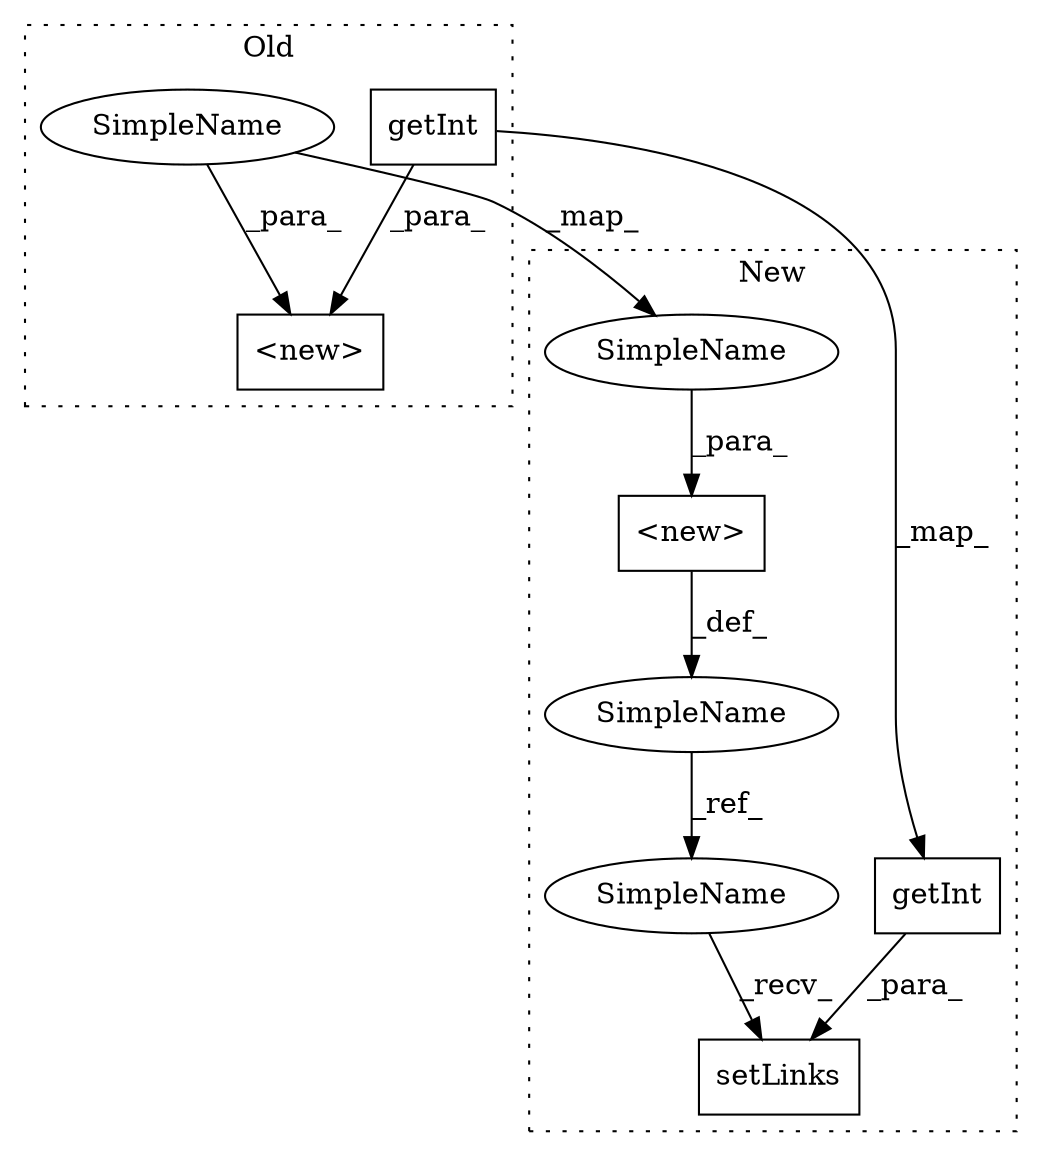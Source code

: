 digraph G {
subgraph cluster0 {
1 [label="getInt" a="32" s="24893" l="8" shape="box"];
6 [label="<new>" a="14" s="24849,24901" l="24,2" shape="box"];
7 [label="SimpleName" a="42" s="24873" l="2" shape="ellipse"];
label = "Old";
style="dotted";
}
subgraph cluster1 {
2 [label="getInt" a="32" s="24955" l="8" shape="box"];
3 [label="setLinks" a="32" s="24929,24963" l="10,2" shape="box"];
4 [label="SimpleName" a="42" s="24871" l="6" shape="ellipse"];
5 [label="<new>" a="14" s="24880,24906" l="24,2" shape="box"];
8 [label="SimpleName" a="42" s="24904" l="2" shape="ellipse"];
9 [label="SimpleName" a="42" s="24922" l="6" shape="ellipse"];
label = "New";
style="dotted";
}
1 -> 2 [label="_map_"];
1 -> 6 [label="_para_"];
2 -> 3 [label="_para_"];
4 -> 9 [label="_ref_"];
5 -> 4 [label="_def_"];
7 -> 6 [label="_para_"];
7 -> 8 [label="_map_"];
8 -> 5 [label="_para_"];
9 -> 3 [label="_recv_"];
}